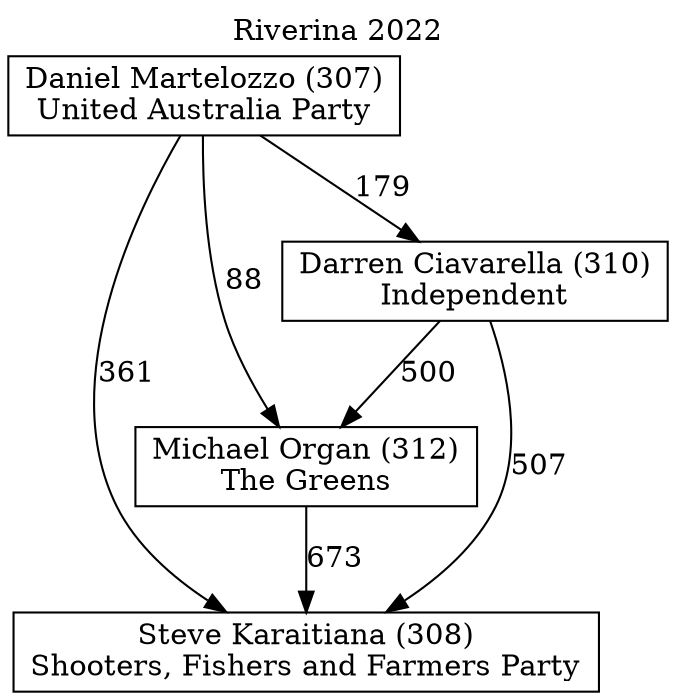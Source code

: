 // House preference flow
digraph "Steve Karaitiana (308)_Riverina_2022" {
	graph [label="Riverina 2022" labelloc=t mclimit=10]
	node [shape=box]
	"Steve Karaitiana (308)" [label="Steve Karaitiana (308)
Shooters, Fishers and Farmers Party"]
	"Michael Organ (312)" [label="Michael Organ (312)
The Greens"]
	"Darren Ciavarella (310)" [label="Darren Ciavarella (310)
Independent"]
	"Daniel Martelozzo (307)" [label="Daniel Martelozzo (307)
United Australia Party"]
	"Michael Organ (312)" -> "Steve Karaitiana (308)" [label=673]
	"Darren Ciavarella (310)" -> "Michael Organ (312)" [label=500]
	"Daniel Martelozzo (307)" -> "Darren Ciavarella (310)" [label=179]
	"Darren Ciavarella (310)" -> "Steve Karaitiana (308)" [label=507]
	"Daniel Martelozzo (307)" -> "Steve Karaitiana (308)" [label=361]
	"Daniel Martelozzo (307)" -> "Michael Organ (312)" [label=88]
}

